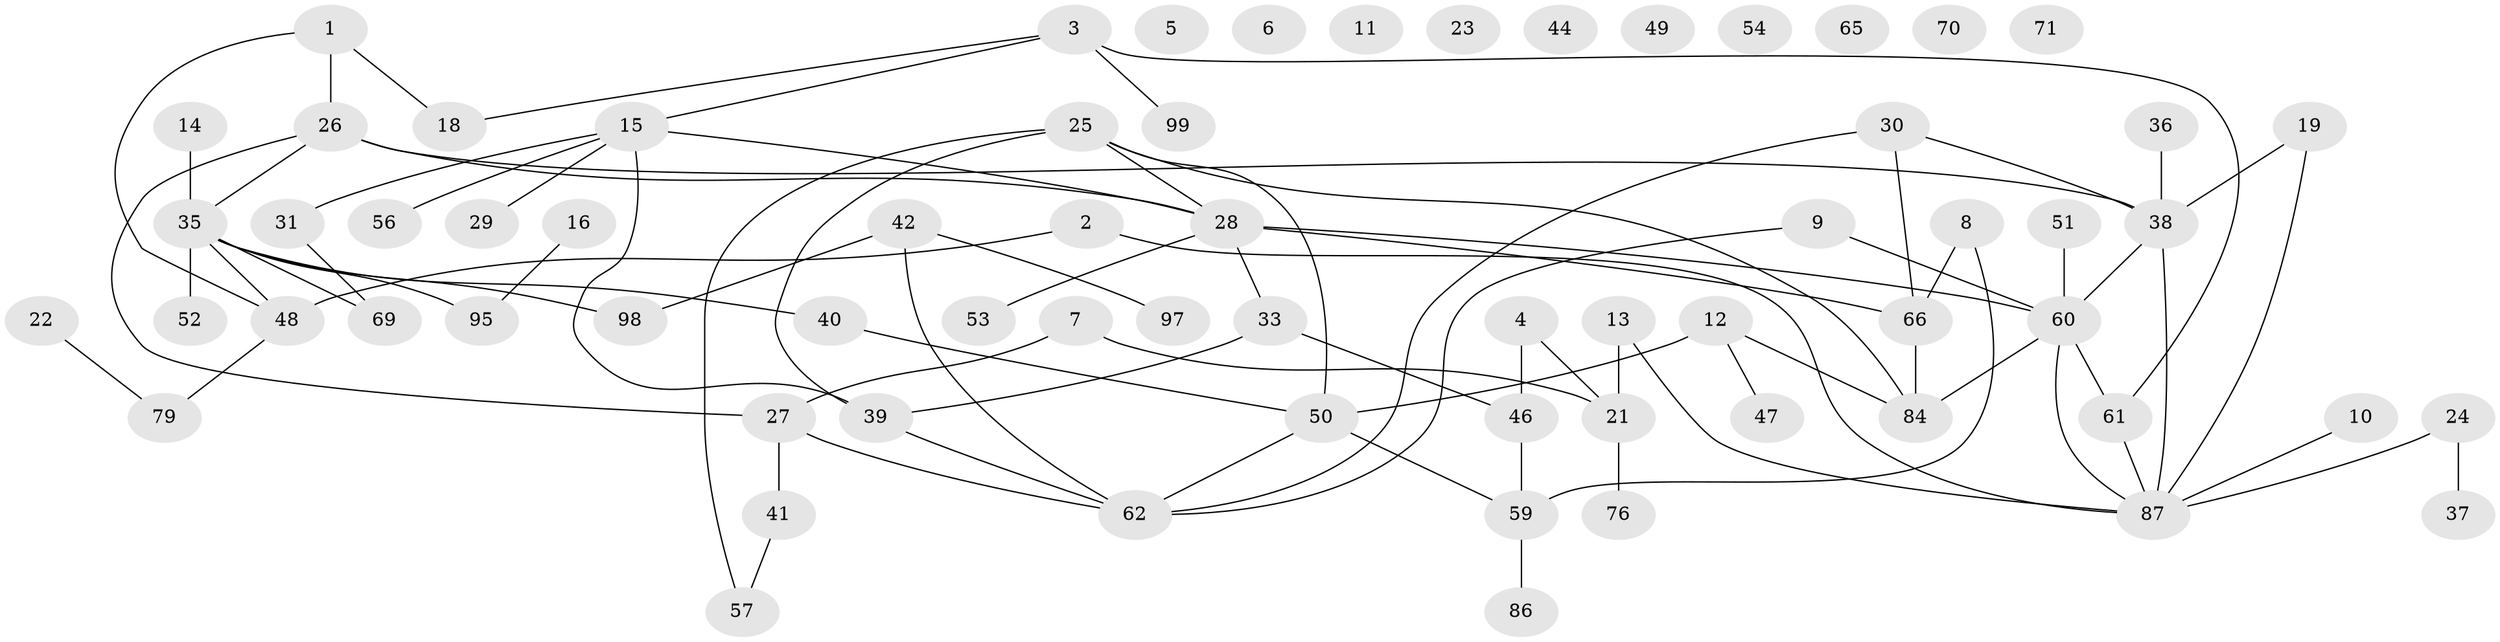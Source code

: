 // Generated by graph-tools (version 1.1) at 2025/23/03/03/25 07:23:26]
// undirected, 68 vertices, 83 edges
graph export_dot {
graph [start="1"]
  node [color=gray90,style=filled];
  1;
  2;
  3 [super="+43"];
  4;
  5;
  6;
  7;
  8 [super="+82"];
  9;
  10;
  11 [super="+32"];
  12 [super="+20"];
  13;
  14;
  15 [super="+17"];
  16;
  18 [super="+96"];
  19;
  21 [super="+91"];
  22 [super="+73"];
  23;
  24;
  25 [super="+90"];
  26 [super="+55"];
  27 [super="+72"];
  28 [super="+77"];
  29 [super="+34"];
  30;
  31;
  33 [super="+89"];
  35 [super="+63"];
  36 [super="+94"];
  37;
  38 [super="+75"];
  39 [super="+83"];
  40 [super="+74"];
  41 [super="+80"];
  42 [super="+45"];
  44;
  46 [super="+58"];
  47;
  48 [super="+85"];
  49;
  50 [super="+64"];
  51;
  52;
  53;
  54;
  56;
  57;
  59 [super="+67"];
  60 [super="+78"];
  61;
  62 [super="+81"];
  65;
  66 [super="+68"];
  69;
  70;
  71;
  76;
  79 [super="+92"];
  84 [super="+88"];
  86;
  87 [super="+93"];
  95;
  97;
  98;
  99;
  1 -- 18;
  1 -- 26;
  1 -- 48;
  2 -- 87;
  2 -- 48;
  3 -- 18;
  3 -- 15;
  3 -- 99;
  3 -- 61;
  4 -- 21;
  4 -- 46;
  7 -- 27;
  7 -- 21;
  8 -- 66;
  8 -- 59;
  9 -- 60;
  9 -- 62;
  10 -- 87;
  12 -- 47;
  12 -- 84;
  12 -- 50;
  13 -- 21;
  13 -- 87;
  14 -- 35;
  15 -- 29;
  15 -- 31;
  15 -- 56;
  15 -- 39;
  15 -- 28;
  16 -- 95;
  19 -- 38;
  19 -- 87;
  21 -- 76;
  22 -- 79;
  24 -- 37;
  24 -- 87;
  25 -- 39;
  25 -- 50;
  25 -- 57;
  25 -- 84;
  25 -- 28;
  26 -- 35;
  26 -- 38;
  26 -- 27;
  26 -- 28;
  27 -- 62;
  27 -- 41;
  28 -- 53;
  28 -- 66;
  28 -- 60 [weight=2];
  28 -- 33;
  30 -- 38;
  30 -- 62;
  30 -- 66;
  31 -- 69;
  33 -- 46;
  33 -- 39;
  35 -- 69;
  35 -- 95;
  35 -- 98;
  35 -- 40;
  35 -- 52;
  35 -- 48;
  36 -- 38;
  38 -- 87;
  38 -- 60;
  39 -- 62;
  40 -- 50;
  41 -- 57;
  42 -- 98;
  42 -- 62;
  42 -- 97;
  46 -- 59;
  48 -- 79;
  50 -- 59;
  50 -- 62;
  51 -- 60;
  59 -- 86;
  60 -- 84;
  60 -- 87;
  60 -- 61;
  61 -- 87;
  66 -- 84;
}
